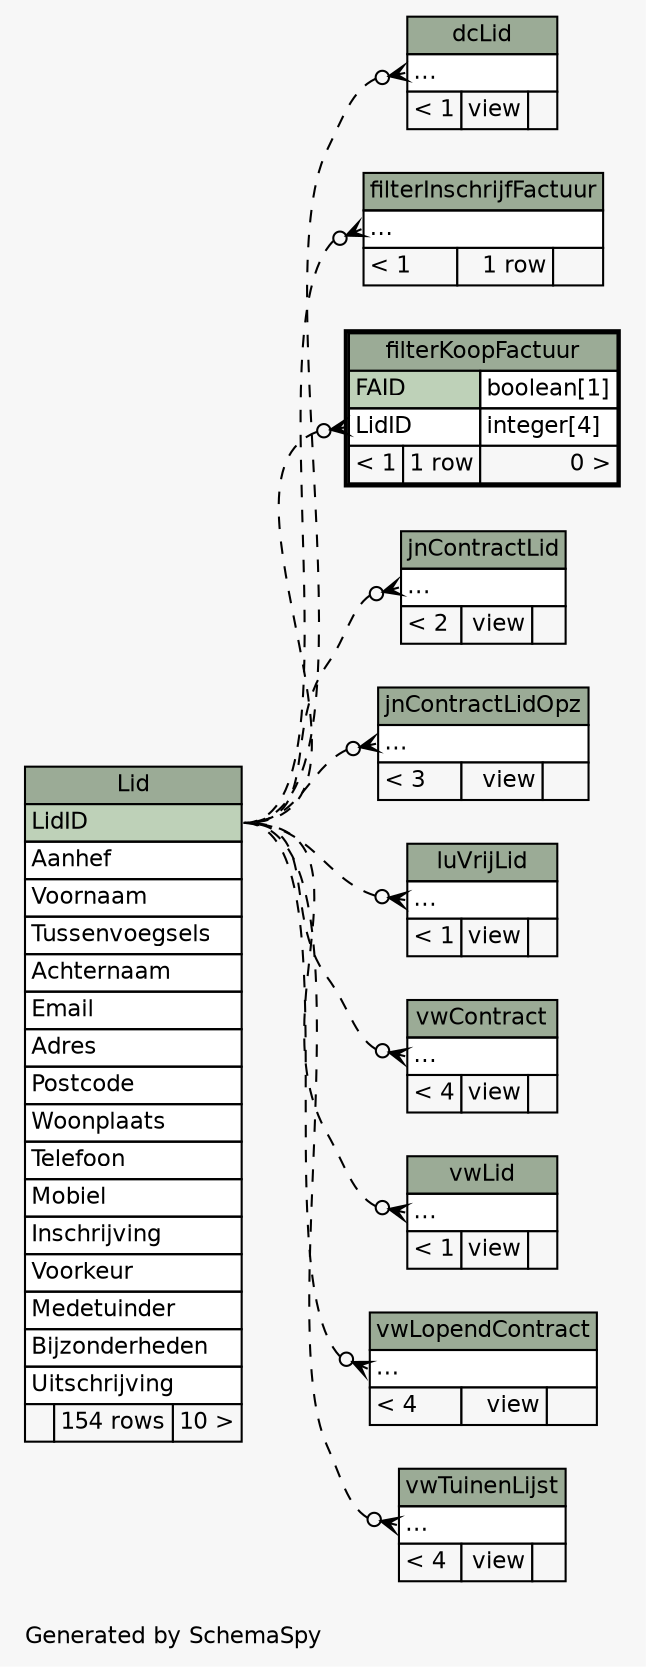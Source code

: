// dot 2.40.1 on Linux 4.19.0-6-amd64
// SchemaSpy rev 590
digraph "impliedTwoDegreesRelationshipsDiagram" {
  graph [
    rankdir="RL"
    bgcolor="#f7f7f7"
    label="\nGenerated by SchemaSpy"
    labeljust="l"
    nodesep="0.18"
    ranksep="0.46"
    fontname="Helvetica"
    fontsize="11"
  ];
  node [
    fontname="Helvetica"
    fontsize="11"
    shape="plaintext"
  ];
  edge [
    arrowsize="0.8"
  ];
  "dcLid":"elipses":w -> "Lid":"LidID":e [arrowhead=none dir=back arrowtail=crowodot style=dashed];
  "filterInschrijfFactuur":"elipses":w -> "Lid":"LidID":e [arrowhead=none dir=back arrowtail=crowodot style=dashed];
  "filterKoopFactuur":"LidID":w -> "Lid":"LidID":e [arrowhead=none dir=back arrowtail=crowodot style=dashed];
  "jnContractLid":"elipses":w -> "Lid":"LidID":e [arrowhead=none dir=back arrowtail=crowodot style=dashed];
  "jnContractLidOpz":"elipses":w -> "Lid":"LidID":e [arrowhead=none dir=back arrowtail=crowodot style=dashed];
  "luVrijLid":"elipses":w -> "Lid":"LidID":e [arrowhead=none dir=back arrowtail=crowodot style=dashed];
  "vwContract":"elipses":w -> "Lid":"LidID":e [arrowhead=none dir=back arrowtail=crowodot style=dashed];
  "vwLid":"elipses":w -> "Lid":"LidID":e [arrowhead=none dir=back arrowtail=crowodot style=dashed];
  "vwLopendContract":"elipses":w -> "Lid":"LidID":e [arrowhead=none dir=back arrowtail=crowodot style=dashed];
  "vwTuinenLijst":"elipses":w -> "Lid":"LidID":e [arrowhead=none dir=back arrowtail=crowodot style=dashed];
  "dcLid" [
    label=<
    <TABLE BORDER="0" CELLBORDER="1" CELLSPACING="0" BGCOLOR="#ffffff">
      <TR><TD COLSPAN="3" BGCOLOR="#9bab96" ALIGN="CENTER">dcLid</TD></TR>
      <TR><TD PORT="elipses" COLSPAN="3" ALIGN="LEFT">...</TD></TR>
      <TR><TD ALIGN="LEFT" BGCOLOR="#f7f7f7">&lt; 1</TD><TD ALIGN="RIGHT" BGCOLOR="#f7f7f7">view</TD><TD ALIGN="RIGHT" BGCOLOR="#f7f7f7">  </TD></TR>
    </TABLE>>
    URL="dcLid.html"
    tooltip="dcLid"
  ];
  "filterInschrijfFactuur" [
    label=<
    <TABLE BORDER="0" CELLBORDER="1" CELLSPACING="0" BGCOLOR="#ffffff">
      <TR><TD COLSPAN="3" BGCOLOR="#9bab96" ALIGN="CENTER">filterInschrijfFactuur</TD></TR>
      <TR><TD PORT="elipses" COLSPAN="3" ALIGN="LEFT">...</TD></TR>
      <TR><TD ALIGN="LEFT" BGCOLOR="#f7f7f7">&lt; 1</TD><TD ALIGN="RIGHT" BGCOLOR="#f7f7f7">1 row</TD><TD ALIGN="RIGHT" BGCOLOR="#f7f7f7">  </TD></TR>
    </TABLE>>
    URL="filterInschrijfFactuur.html"
    tooltip="filterInschrijfFactuur"
  ];
  "filterKoopFactuur" [
    label=<
    <TABLE BORDER="2" CELLBORDER="1" CELLSPACING="0" BGCOLOR="#ffffff">
      <TR><TD COLSPAN="3" BGCOLOR="#9bab96" ALIGN="CENTER">filterKoopFactuur</TD></TR>
      <TR><TD PORT="FAID" COLSPAN="2" BGCOLOR="#bed1b8" ALIGN="LEFT">FAID</TD><TD PORT="FAID.type" ALIGN="LEFT">boolean[1]</TD></TR>
      <TR><TD PORT="LidID" COLSPAN="2" ALIGN="LEFT">LidID</TD><TD PORT="LidID.type" ALIGN="LEFT">integer[4]</TD></TR>
      <TR><TD ALIGN="LEFT" BGCOLOR="#f7f7f7">&lt; 1</TD><TD ALIGN="RIGHT" BGCOLOR="#f7f7f7">1 row</TD><TD ALIGN="RIGHT" BGCOLOR="#f7f7f7">0 &gt;</TD></TR>
    </TABLE>>
    URL="filterKoopFactuur.html"
    tooltip="filterKoopFactuur"
  ];
  "jnContractLid" [
    label=<
    <TABLE BORDER="0" CELLBORDER="1" CELLSPACING="0" BGCOLOR="#ffffff">
      <TR><TD COLSPAN="3" BGCOLOR="#9bab96" ALIGN="CENTER">jnContractLid</TD></TR>
      <TR><TD PORT="elipses" COLSPAN="3" ALIGN="LEFT">...</TD></TR>
      <TR><TD ALIGN="LEFT" BGCOLOR="#f7f7f7">&lt; 2</TD><TD ALIGN="RIGHT" BGCOLOR="#f7f7f7">view</TD><TD ALIGN="RIGHT" BGCOLOR="#f7f7f7">  </TD></TR>
    </TABLE>>
    URL="jnContractLid.html"
    tooltip="jnContractLid"
  ];
  "jnContractLidOpz" [
    label=<
    <TABLE BORDER="0" CELLBORDER="1" CELLSPACING="0" BGCOLOR="#ffffff">
      <TR><TD COLSPAN="3" BGCOLOR="#9bab96" ALIGN="CENTER">jnContractLidOpz</TD></TR>
      <TR><TD PORT="elipses" COLSPAN="3" ALIGN="LEFT">...</TD></TR>
      <TR><TD ALIGN="LEFT" BGCOLOR="#f7f7f7">&lt; 3</TD><TD ALIGN="RIGHT" BGCOLOR="#f7f7f7">view</TD><TD ALIGN="RIGHT" BGCOLOR="#f7f7f7">  </TD></TR>
    </TABLE>>
    URL="jnContractLidOpz.html"
    tooltip="jnContractLidOpz"
  ];
  "Lid" [
    label=<
    <TABLE BORDER="0" CELLBORDER="1" CELLSPACING="0" BGCOLOR="#ffffff">
      <TR><TD COLSPAN="3" BGCOLOR="#9bab96" ALIGN="CENTER">Lid</TD></TR>
      <TR><TD PORT="LidID" COLSPAN="3" BGCOLOR="#bed1b8" ALIGN="LEFT">LidID</TD></TR>
      <TR><TD PORT="Aanhef" COLSPAN="3" ALIGN="LEFT">Aanhef</TD></TR>
      <TR><TD PORT="Voornaam" COLSPAN="3" ALIGN="LEFT">Voornaam</TD></TR>
      <TR><TD PORT="Tussenvoegsels" COLSPAN="3" ALIGN="LEFT">Tussenvoegsels</TD></TR>
      <TR><TD PORT="Achternaam" COLSPAN="3" ALIGN="LEFT">Achternaam</TD></TR>
      <TR><TD PORT="Email" COLSPAN="3" ALIGN="LEFT">Email</TD></TR>
      <TR><TD PORT="Adres" COLSPAN="3" ALIGN="LEFT">Adres</TD></TR>
      <TR><TD PORT="Postcode" COLSPAN="3" ALIGN="LEFT">Postcode</TD></TR>
      <TR><TD PORT="Woonplaats" COLSPAN="3" ALIGN="LEFT">Woonplaats</TD></TR>
      <TR><TD PORT="Telefoon" COLSPAN="3" ALIGN="LEFT">Telefoon</TD></TR>
      <TR><TD PORT="Mobiel" COLSPAN="3" ALIGN="LEFT">Mobiel</TD></TR>
      <TR><TD PORT="Inschrijving" COLSPAN="3" ALIGN="LEFT">Inschrijving</TD></TR>
      <TR><TD PORT="Voorkeur" COLSPAN="3" ALIGN="LEFT">Voorkeur</TD></TR>
      <TR><TD PORT="Medetuinder" COLSPAN="3" ALIGN="LEFT">Medetuinder</TD></TR>
      <TR><TD PORT="Bijzonderheden" COLSPAN="3" ALIGN="LEFT">Bijzonderheden</TD></TR>
      <TR><TD PORT="Uitschrijving" COLSPAN="3" ALIGN="LEFT">Uitschrijving</TD></TR>
      <TR><TD ALIGN="LEFT" BGCOLOR="#f7f7f7">  </TD><TD ALIGN="RIGHT" BGCOLOR="#f7f7f7">154 rows</TD><TD ALIGN="RIGHT" BGCOLOR="#f7f7f7">10 &gt;</TD></TR>
    </TABLE>>
    URL="Lid.html"
    tooltip="Lid"
  ];
  "luVrijLid" [
    label=<
    <TABLE BORDER="0" CELLBORDER="1" CELLSPACING="0" BGCOLOR="#ffffff">
      <TR><TD COLSPAN="3" BGCOLOR="#9bab96" ALIGN="CENTER">luVrijLid</TD></TR>
      <TR><TD PORT="elipses" COLSPAN="3" ALIGN="LEFT">...</TD></TR>
      <TR><TD ALIGN="LEFT" BGCOLOR="#f7f7f7">&lt; 1</TD><TD ALIGN="RIGHT" BGCOLOR="#f7f7f7">view</TD><TD ALIGN="RIGHT" BGCOLOR="#f7f7f7">  </TD></TR>
    </TABLE>>
    URL="luVrijLid.html"
    tooltip="luVrijLid"
  ];
  "vwContract" [
    label=<
    <TABLE BORDER="0" CELLBORDER="1" CELLSPACING="0" BGCOLOR="#ffffff">
      <TR><TD COLSPAN="3" BGCOLOR="#9bab96" ALIGN="CENTER">vwContract</TD></TR>
      <TR><TD PORT="elipses" COLSPAN="3" ALIGN="LEFT">...</TD></TR>
      <TR><TD ALIGN="LEFT" BGCOLOR="#f7f7f7">&lt; 4</TD><TD ALIGN="RIGHT" BGCOLOR="#f7f7f7">view</TD><TD ALIGN="RIGHT" BGCOLOR="#f7f7f7">  </TD></TR>
    </TABLE>>
    URL="vwContract.html"
    tooltip="vwContract"
  ];
  "vwLid" [
    label=<
    <TABLE BORDER="0" CELLBORDER="1" CELLSPACING="0" BGCOLOR="#ffffff">
      <TR><TD COLSPAN="3" BGCOLOR="#9bab96" ALIGN="CENTER">vwLid</TD></TR>
      <TR><TD PORT="elipses" COLSPAN="3" ALIGN="LEFT">...</TD></TR>
      <TR><TD ALIGN="LEFT" BGCOLOR="#f7f7f7">&lt; 1</TD><TD ALIGN="RIGHT" BGCOLOR="#f7f7f7">view</TD><TD ALIGN="RIGHT" BGCOLOR="#f7f7f7">  </TD></TR>
    </TABLE>>
    URL="vwLid.html"
    tooltip="vwLid"
  ];
  "vwLopendContract" [
    label=<
    <TABLE BORDER="0" CELLBORDER="1" CELLSPACING="0" BGCOLOR="#ffffff">
      <TR><TD COLSPAN="3" BGCOLOR="#9bab96" ALIGN="CENTER">vwLopendContract</TD></TR>
      <TR><TD PORT="elipses" COLSPAN="3" ALIGN="LEFT">...</TD></TR>
      <TR><TD ALIGN="LEFT" BGCOLOR="#f7f7f7">&lt; 4</TD><TD ALIGN="RIGHT" BGCOLOR="#f7f7f7">view</TD><TD ALIGN="RIGHT" BGCOLOR="#f7f7f7">  </TD></TR>
    </TABLE>>
    URL="vwLopendContract.html"
    tooltip="vwLopendContract"
  ];
  "vwTuinenLijst" [
    label=<
    <TABLE BORDER="0" CELLBORDER="1" CELLSPACING="0" BGCOLOR="#ffffff">
      <TR><TD COLSPAN="3" BGCOLOR="#9bab96" ALIGN="CENTER">vwTuinenLijst</TD></TR>
      <TR><TD PORT="elipses" COLSPAN="3" ALIGN="LEFT">...</TD></TR>
      <TR><TD ALIGN="LEFT" BGCOLOR="#f7f7f7">&lt; 4</TD><TD ALIGN="RIGHT" BGCOLOR="#f7f7f7">view</TD><TD ALIGN="RIGHT" BGCOLOR="#f7f7f7">  </TD></TR>
    </TABLE>>
    URL="vwTuinenLijst.html"
    tooltip="vwTuinenLijst"
  ];
}
